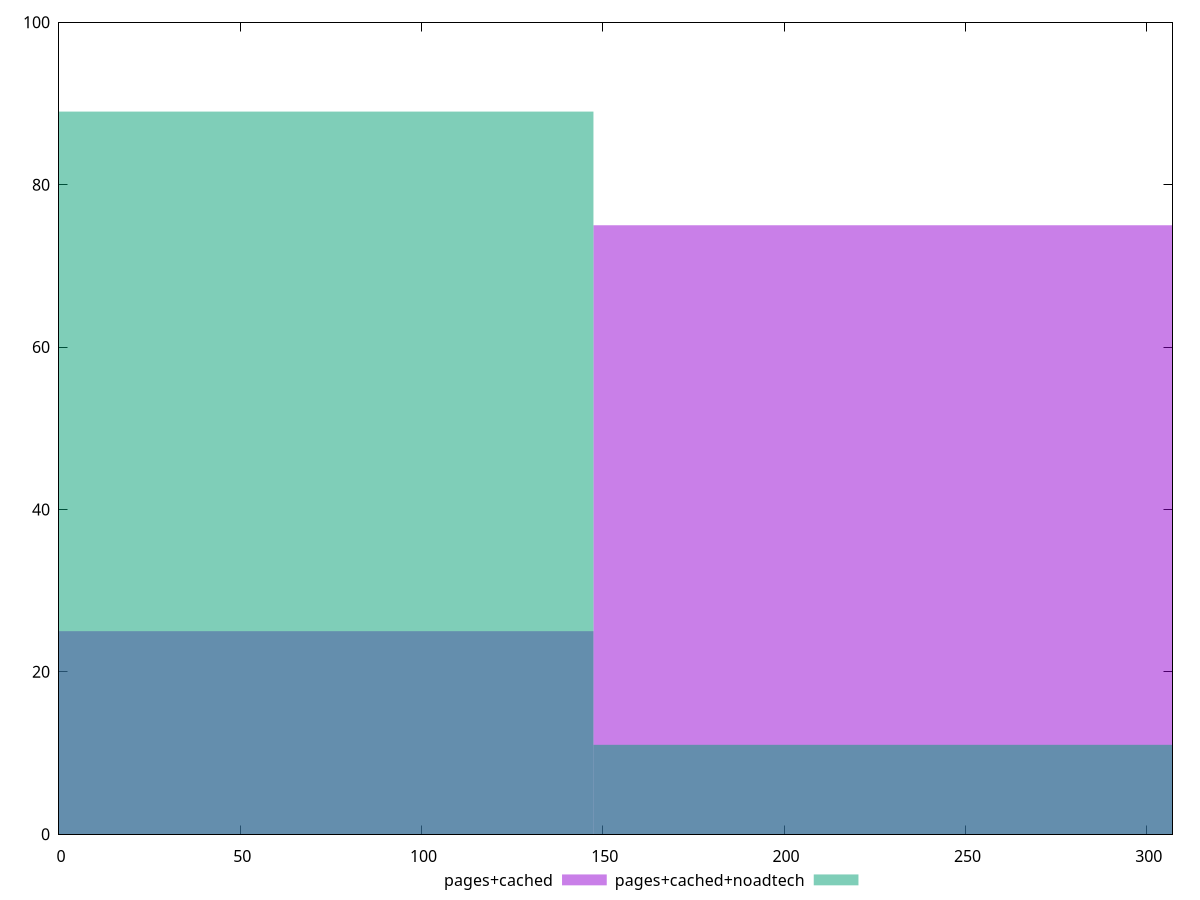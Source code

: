 reset

$pagesCached <<EOF
294.8203389708801 75
0 25
EOF

$pagesCachedNoadtech <<EOF
0 89
294.8203389708801 11
EOF

set key outside below
set boxwidth 294.8203389708801
set xrange [0:307.122]
set yrange [0:100]
set trange [0:100]
set style fill transparent solid 0.5 noborder
set terminal svg size 640, 500 enhanced background rgb 'white'
set output "report_00018_2021-02-10T15-25-16.877Z/uses-rel-preconnect/comparison/histogram/1_vs_2.svg"

plot $pagesCached title "pages+cached" with boxes, \
     $pagesCachedNoadtech title "pages+cached+noadtech" with boxes

reset

